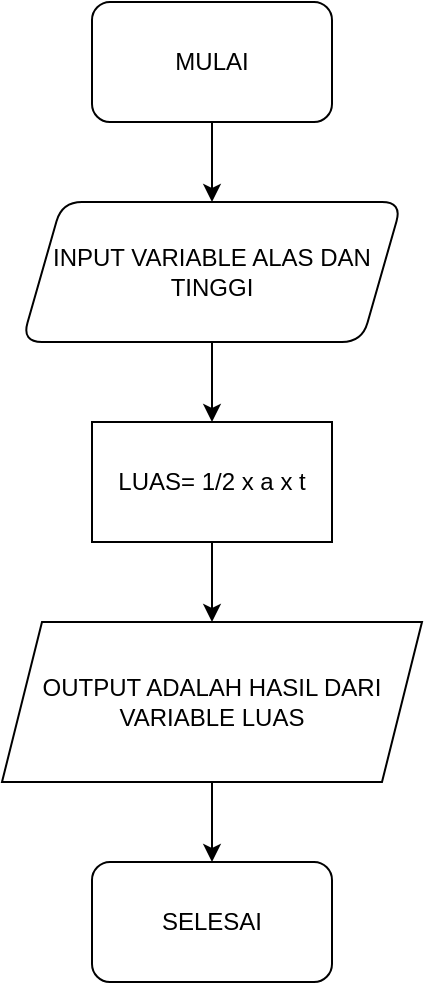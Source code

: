 <mxfile version="22.0.8" type="github">
  <diagram name="Page-1" id="1wCa1Yt5CTsnViZK9fjl">
    <mxGraphModel dx="954" dy="-506" grid="1" gridSize="10" guides="1" tooltips="1" connect="1" arrows="1" fold="1" page="1" pageScale="1" pageWidth="850" pageHeight="1100" math="0" shadow="0">
      <root>
        <mxCell id="0" />
        <mxCell id="1" parent="0" />
        <mxCell id="1_wOWQfTuLhF0dlJtt1r-1" value="" style="edgeStyle=orthogonalEdgeStyle;rounded=0;orthogonalLoop=1;jettySize=auto;html=1;" edge="1" parent="1" source="1_wOWQfTuLhF0dlJtt1r-2" target="1_wOWQfTuLhF0dlJtt1r-4">
          <mxGeometry relative="1" as="geometry" />
        </mxCell>
        <mxCell id="1_wOWQfTuLhF0dlJtt1r-2" value="MULAI" style="rounded=1;whiteSpace=wrap;html=1;" vertex="1" parent="1">
          <mxGeometry x="250" y="1180" width="120" height="60" as="geometry" />
        </mxCell>
        <mxCell id="1_wOWQfTuLhF0dlJtt1r-3" value="" style="edgeStyle=orthogonalEdgeStyle;rounded=0;orthogonalLoop=1;jettySize=auto;html=1;" edge="1" parent="1" source="1_wOWQfTuLhF0dlJtt1r-4" target="1_wOWQfTuLhF0dlJtt1r-6">
          <mxGeometry relative="1" as="geometry" />
        </mxCell>
        <mxCell id="1_wOWQfTuLhF0dlJtt1r-4" value="INPUT VARIABLE ALAS DAN TINGGI" style="shape=parallelogram;perimeter=parallelogramPerimeter;whiteSpace=wrap;html=1;fixedSize=1;rounded=1;" vertex="1" parent="1">
          <mxGeometry x="215" y="1280" width="190" height="70" as="geometry" />
        </mxCell>
        <mxCell id="1_wOWQfTuLhF0dlJtt1r-5" value="" style="edgeStyle=orthogonalEdgeStyle;rounded=0;orthogonalLoop=1;jettySize=auto;html=1;" edge="1" parent="1" source="1_wOWQfTuLhF0dlJtt1r-6" target="1_wOWQfTuLhF0dlJtt1r-8">
          <mxGeometry relative="1" as="geometry" />
        </mxCell>
        <mxCell id="1_wOWQfTuLhF0dlJtt1r-6" value="LUAS= 1/2 x a x t" style="rounded=0;whiteSpace=wrap;html=1;" vertex="1" parent="1">
          <mxGeometry x="250" y="1390" width="120" height="60" as="geometry" />
        </mxCell>
        <mxCell id="1_wOWQfTuLhF0dlJtt1r-7" value="" style="edgeStyle=orthogonalEdgeStyle;rounded=0;orthogonalLoop=1;jettySize=auto;html=1;" edge="1" parent="1" source="1_wOWQfTuLhF0dlJtt1r-8" target="1_wOWQfTuLhF0dlJtt1r-9">
          <mxGeometry relative="1" as="geometry" />
        </mxCell>
        <mxCell id="1_wOWQfTuLhF0dlJtt1r-8" value="OUTPUT ADALAH HASIL DARI VARIABLE LUAS" style="shape=parallelogram;perimeter=parallelogramPerimeter;whiteSpace=wrap;html=1;fixedSize=1;rounded=0;" vertex="1" parent="1">
          <mxGeometry x="205" y="1490" width="210" height="80" as="geometry" />
        </mxCell>
        <mxCell id="1_wOWQfTuLhF0dlJtt1r-9" value="SELESAI" style="rounded=1;whiteSpace=wrap;html=1;" vertex="1" parent="1">
          <mxGeometry x="250" y="1610" width="120" height="60" as="geometry" />
        </mxCell>
      </root>
    </mxGraphModel>
  </diagram>
</mxfile>
